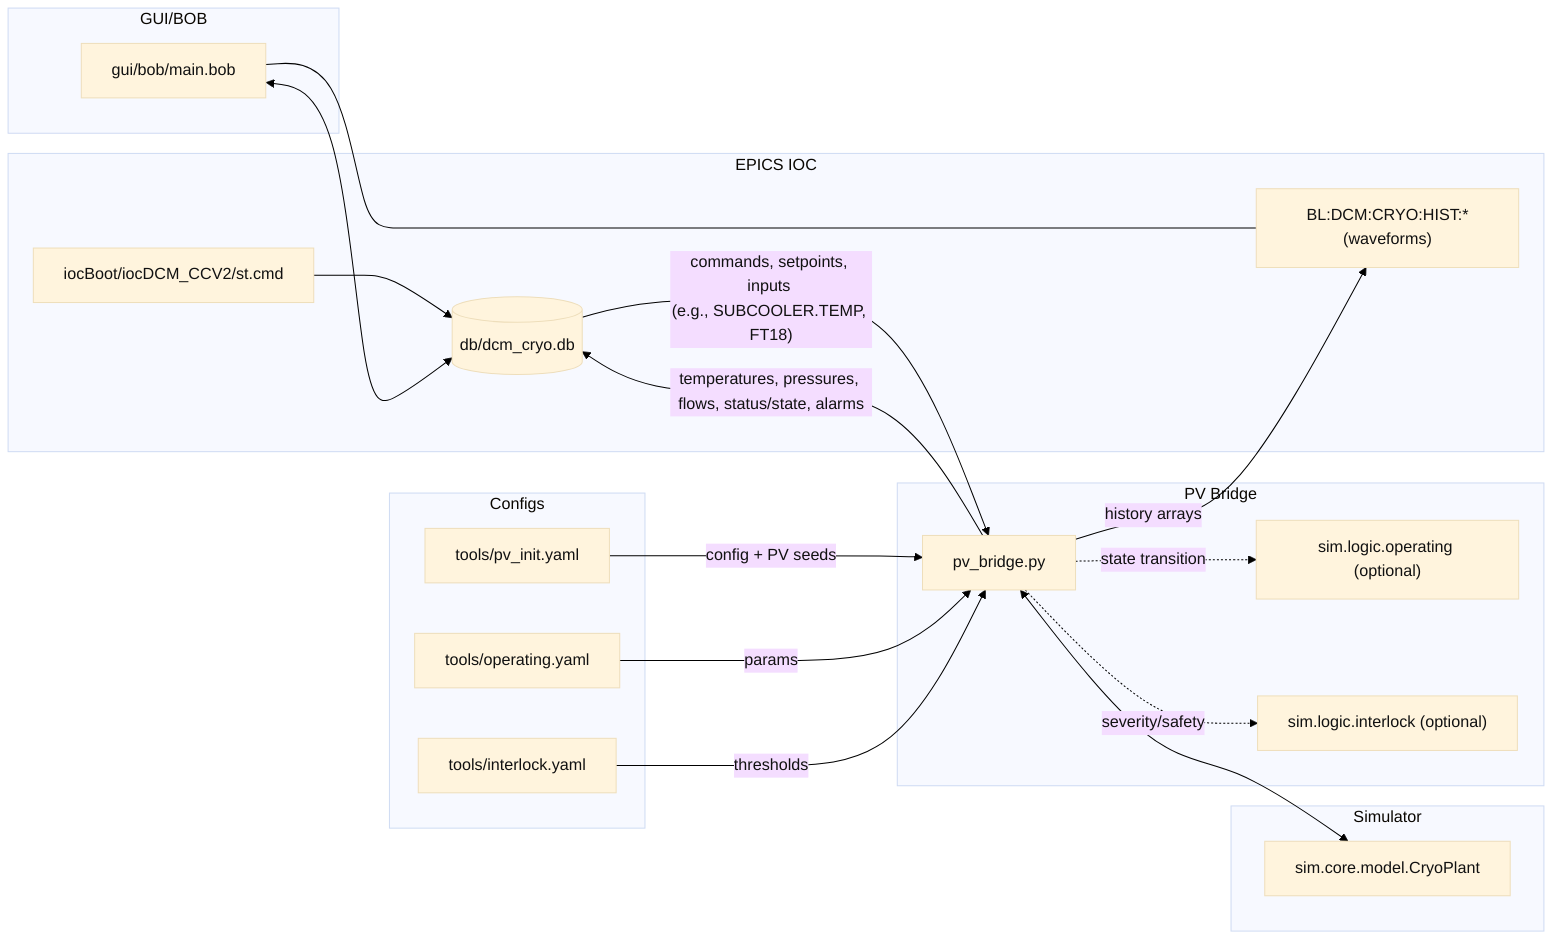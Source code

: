 %%{init: {"theme":"base","themeVariables":{
"background":"#ffffff",
"primaryTextColor":"#111111"
}}}%%


%% High-level data flow (IOC ↔ Bridge ↔ Simulator ↔ GUI)
flowchart LR
  %% IOC and DB
  subgraph IOC[EPICS IOC]
    STCMD[iocBoot/iocDCM_CCV2/st.cmd]
    DB[(db/dcm_cryo.db)]
    HIST["BL:DCM:CRYO:HIST:*(waveforms)"]
  end

  %% Bridge and optional logics
  subgraph Bridge[PV Bridge]
    BRIDGE[pv_bridge.py]
    OPER["sim.logic.operating (optional)"]
    ILK["sim.logic.interlock (optional)"]
  end

  %% Simulator core
  subgraph Sim[Simulator]
    MODEL[sim.core.model.CryoPlant]
  end

  %% GUI
  subgraph GUI[GUI/BOB]
    BOB[gui/bob/main.bob]
  end

  %% Config files
  subgraph CFG[Configs]
    INIT[tools/pv_init.yaml]
    OPERCFG[tools/operating.yaml]
    ILKCFG[tools/interlock.yaml]
  end

  %% Boot / load records
  STCMD --> DB

  %% Config → Bridge
  INIT -->|config + PV seeds| BRIDGE
  OPERCFG -->|params| BRIDGE
  ILKCFG -->|thresholds| BRIDGE

  %% IOC ↔ Bridge (directions annotated)
  DB -->|"commands, setpoints, inputs \n(e.g., SUBCOOLER.TEMP, FT18)"| BRIDGE
  BRIDGE -->|"temperatures, pressures, flows, status/state, alarms"| DB
  BRIDGE -->|"history arrays"| HIST

  %% Bridge ↔ Simulator
  BRIDGE <--> MODEL

  %% Optional external logics used by Bridge
  BRIDGE -.->|state transition| OPER
  BRIDGE -.->|severity/safety| ILK

  %% GUI ↔ IOC
  BOB <--> DB
  BOB ---- HIST
